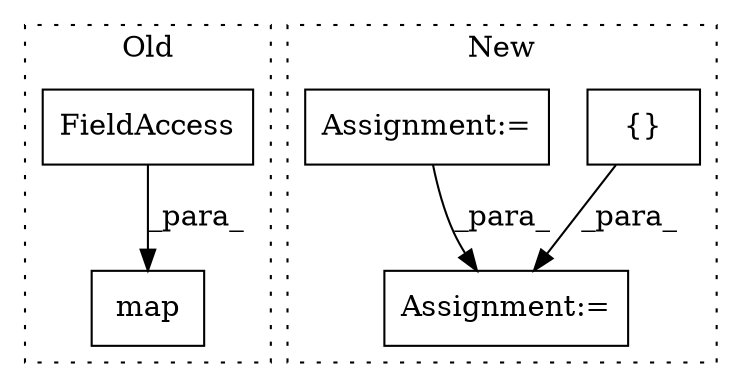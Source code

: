 digraph G {
subgraph cluster0 {
1 [label="map" a="32" s="1712,1753" l="4,1" shape="box"];
5 [label="FieldAccess" a="22" s="1716" l="21" shape="box"];
label = "Old";
style="dotted";
}
subgraph cluster1 {
2 [label="{}" a="4" s="3194,3208" l="1,1" shape="box"];
3 [label="Assignment:=" a="7" s="3164" l="2" shape="box"];
4 [label="Assignment:=" a="7" s="2508" l="4" shape="box"];
label = "New";
style="dotted";
}
2 -> 3 [label="_para_"];
4 -> 3 [label="_para_"];
5 -> 1 [label="_para_"];
}
